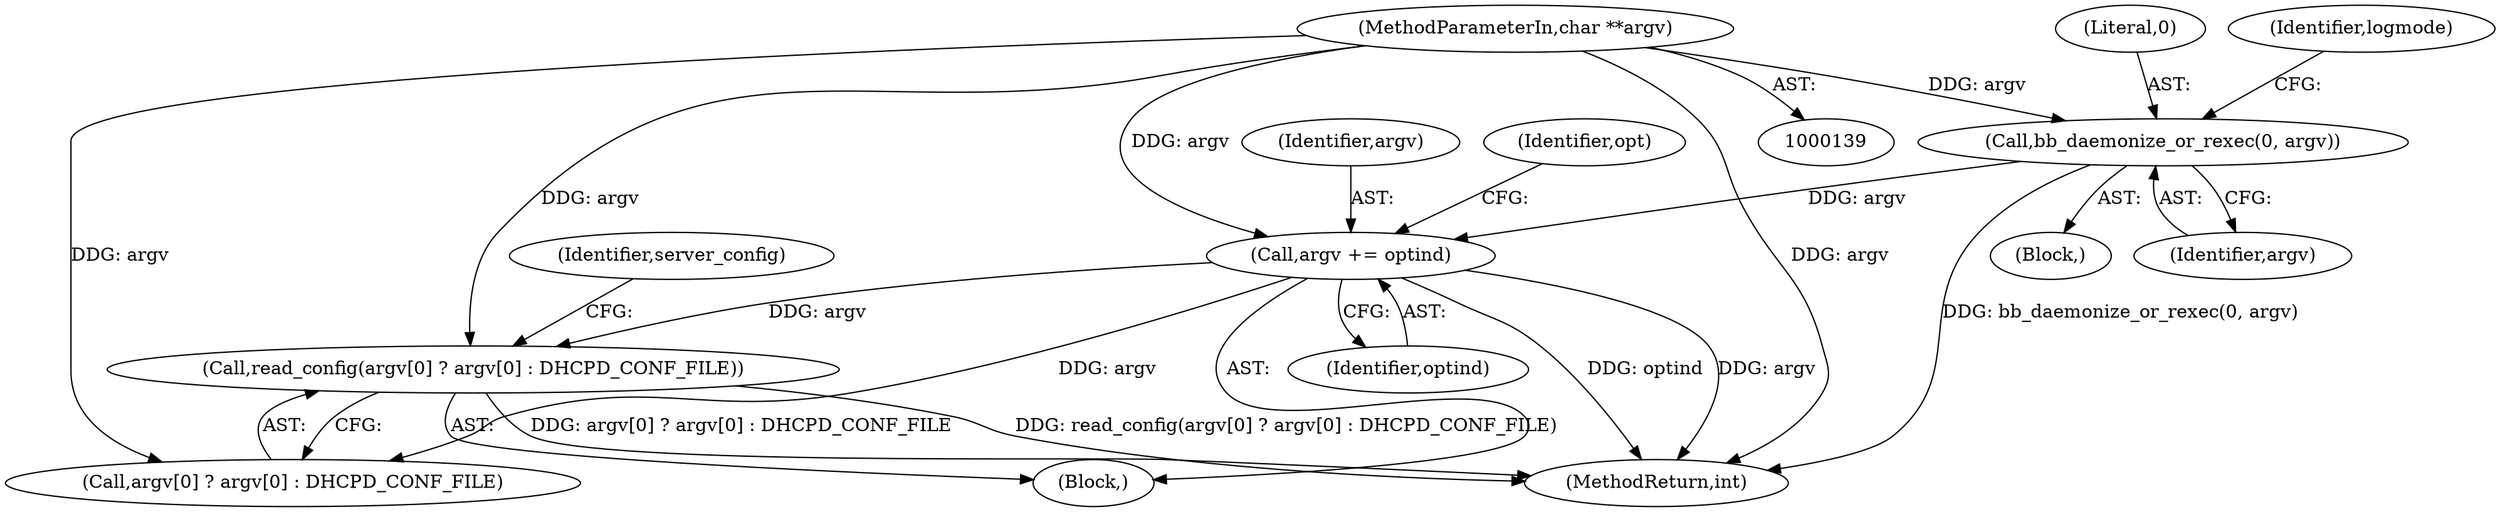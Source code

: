 digraph "0_busybox_6d3b4bb24da9a07c263f3c1acf8df85382ff562c_1@API" {
"1000243" [label="(Call,read_config(argv[0] ? argv[0] : DHCPD_CONF_FILE))"];
"1000141" [label="(MethodParameterIn,char **argv)"];
"1000183" [label="(Call,argv += optind)"];
"1000177" [label="(Call,bb_daemonize_or_rexec(0, argv))"];
"1000185" [label="(Identifier,optind)"];
"1000176" [label="(Block,)"];
"1000181" [label="(Identifier,logmode)"];
"1000177" [label="(Call,bb_daemonize_or_rexec(0, argv))"];
"1000184" [label="(Identifier,argv)"];
"1000142" [label="(Block,)"];
"1000795" [label="(MethodReturn,int)"];
"1000178" [label="(Literal,0)"];
"1000244" [label="(Call,argv[0] ? argv[0] : DHCPD_CONF_FILE)"];
"1000141" [label="(MethodParameterIn,char **argv)"];
"1000255" [label="(Identifier,server_config)"];
"1000183" [label="(Call,argv += optind)"];
"1000179" [label="(Identifier,argv)"];
"1000243" [label="(Call,read_config(argv[0] ? argv[0] : DHCPD_CONF_FILE))"];
"1000188" [label="(Identifier,opt)"];
"1000243" -> "1000142"  [label="AST: "];
"1000243" -> "1000244"  [label="CFG: "];
"1000244" -> "1000243"  [label="AST: "];
"1000255" -> "1000243"  [label="CFG: "];
"1000243" -> "1000795"  [label="DDG: argv[0] ? argv[0] : DHCPD_CONF_FILE"];
"1000243" -> "1000795"  [label="DDG: read_config(argv[0] ? argv[0] : DHCPD_CONF_FILE)"];
"1000141" -> "1000243"  [label="DDG: argv"];
"1000183" -> "1000243"  [label="DDG: argv"];
"1000141" -> "1000139"  [label="AST: "];
"1000141" -> "1000795"  [label="DDG: argv"];
"1000141" -> "1000177"  [label="DDG: argv"];
"1000141" -> "1000183"  [label="DDG: argv"];
"1000141" -> "1000244"  [label="DDG: argv"];
"1000183" -> "1000142"  [label="AST: "];
"1000183" -> "1000185"  [label="CFG: "];
"1000184" -> "1000183"  [label="AST: "];
"1000185" -> "1000183"  [label="AST: "];
"1000188" -> "1000183"  [label="CFG: "];
"1000183" -> "1000795"  [label="DDG: optind"];
"1000183" -> "1000795"  [label="DDG: argv"];
"1000177" -> "1000183"  [label="DDG: argv"];
"1000183" -> "1000244"  [label="DDG: argv"];
"1000177" -> "1000176"  [label="AST: "];
"1000177" -> "1000179"  [label="CFG: "];
"1000178" -> "1000177"  [label="AST: "];
"1000179" -> "1000177"  [label="AST: "];
"1000181" -> "1000177"  [label="CFG: "];
"1000177" -> "1000795"  [label="DDG: bb_daemonize_or_rexec(0, argv)"];
}
